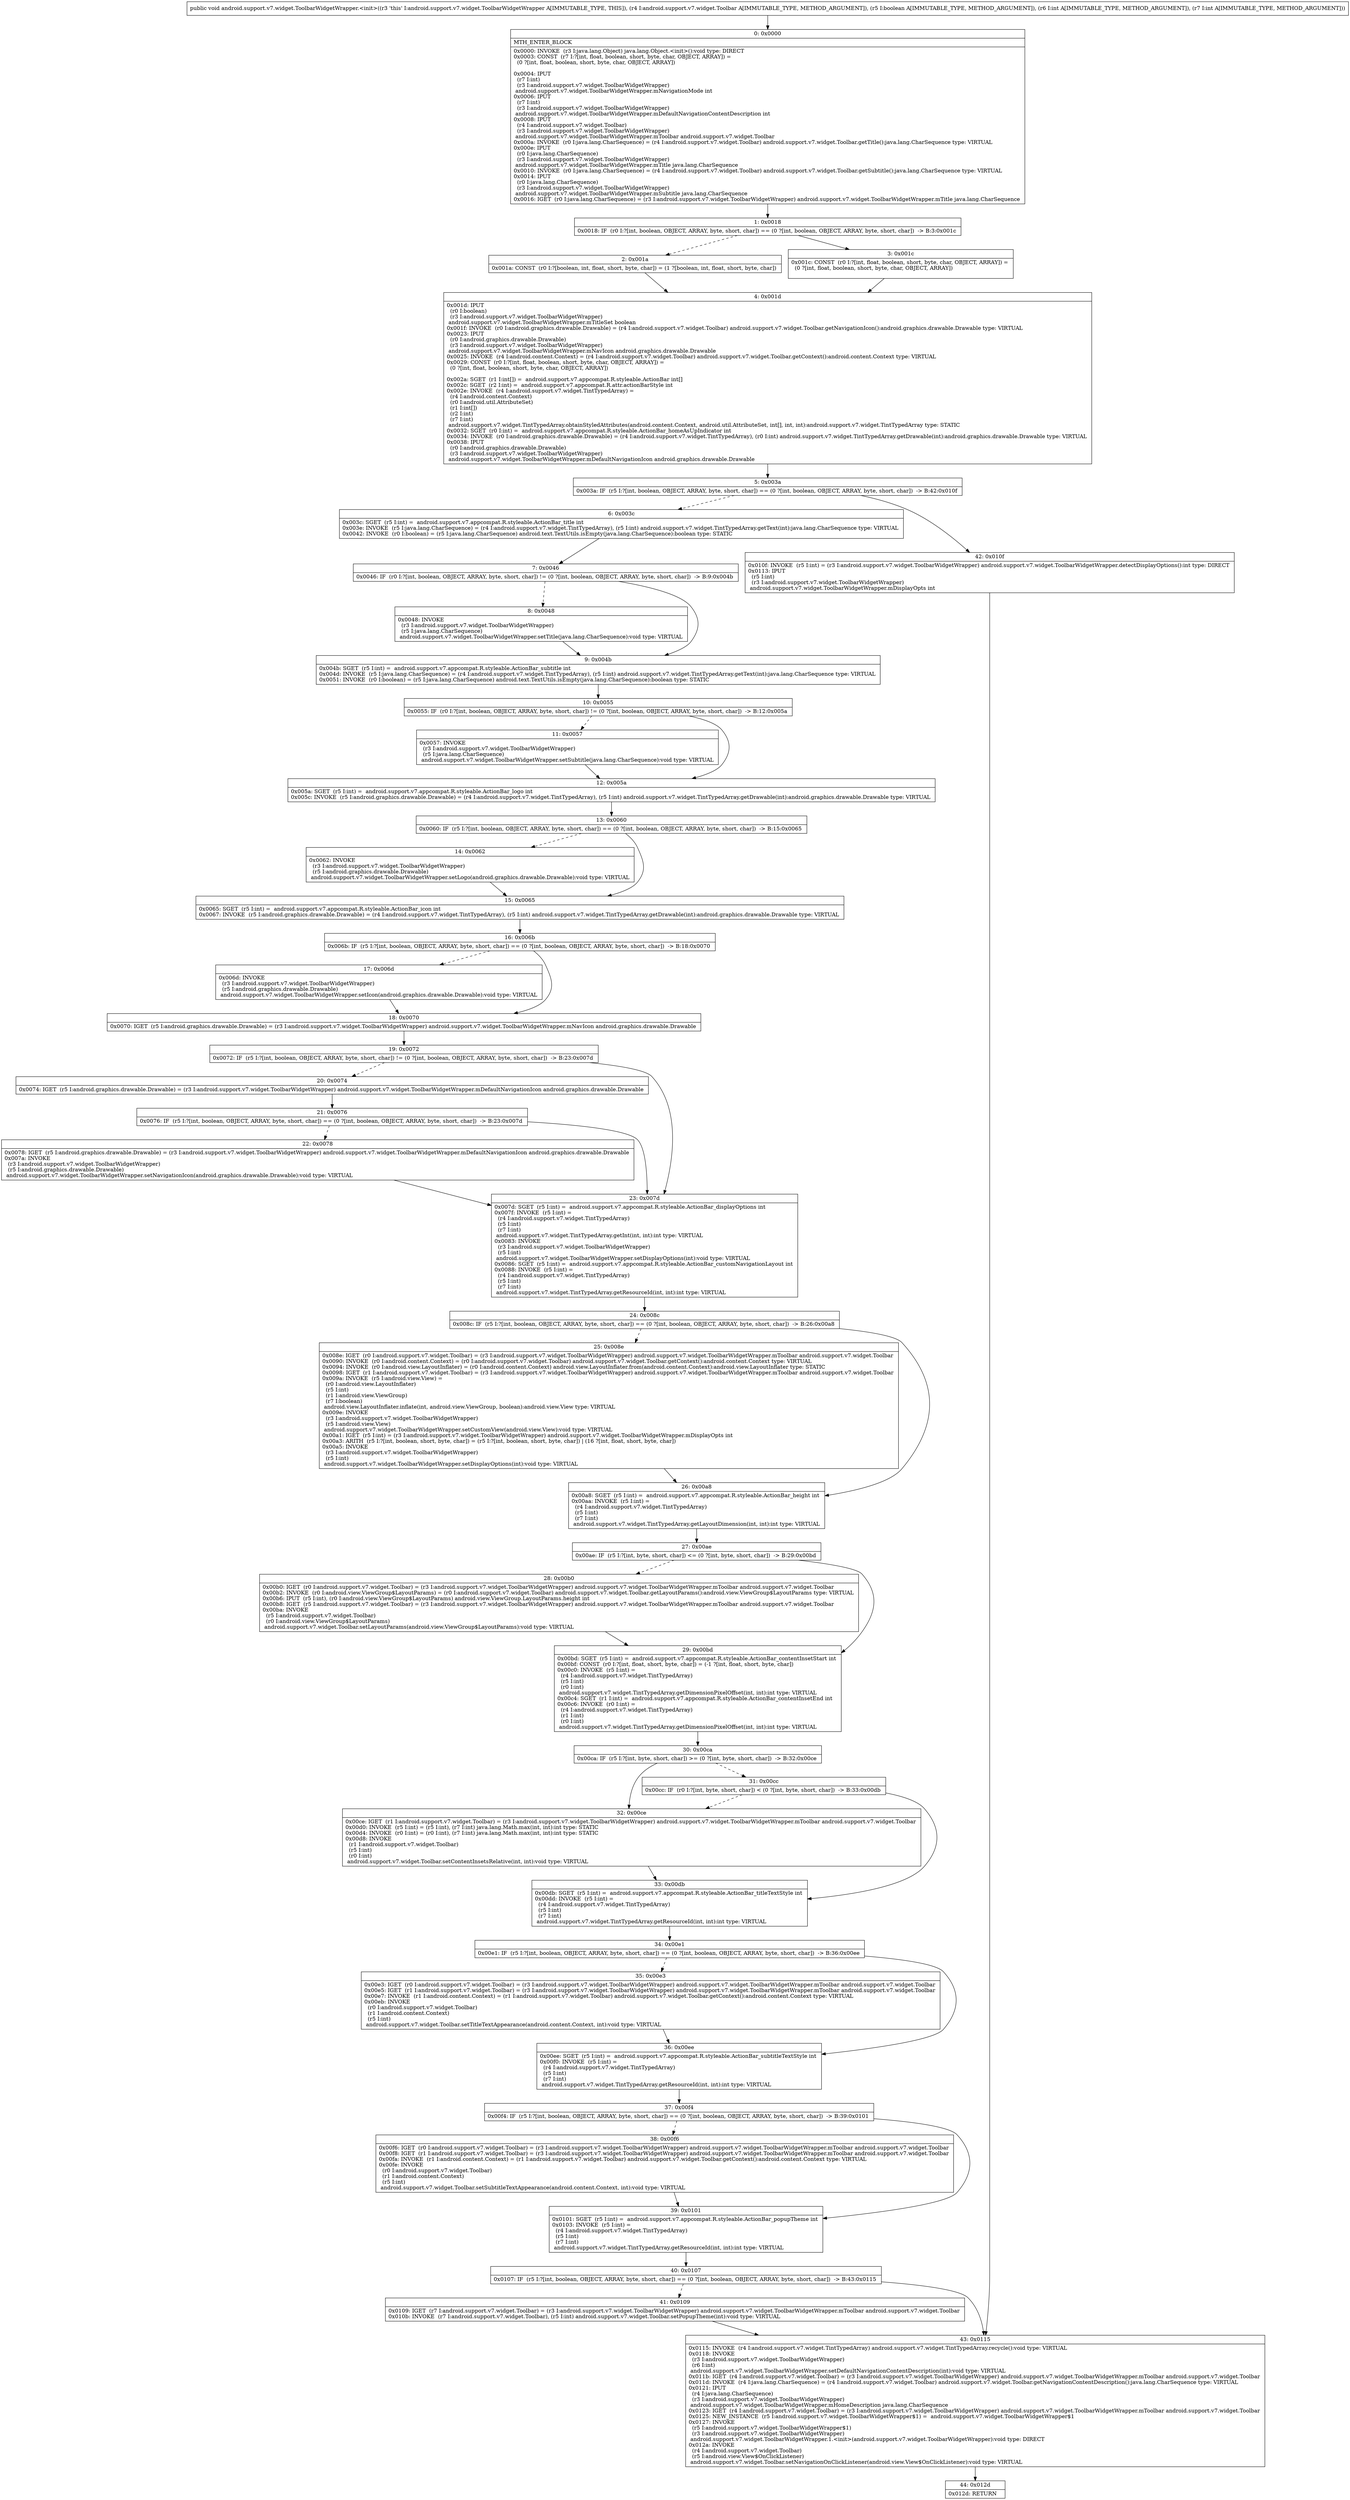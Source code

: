 digraph "CFG forandroid.support.v7.widget.ToolbarWidgetWrapper.\<init\>(Landroid\/support\/v7\/widget\/Toolbar;ZII)V" {
Node_0 [shape=record,label="{0\:\ 0x0000|MTH_ENTER_BLOCK\l|0x0000: INVOKE  (r3 I:java.lang.Object) java.lang.Object.\<init\>():void type: DIRECT \l0x0003: CONST  (r7 I:?[int, float, boolean, short, byte, char, OBJECT, ARRAY]) = \l  (0 ?[int, float, boolean, short, byte, char, OBJECT, ARRAY])\l \l0x0004: IPUT  \l  (r7 I:int)\l  (r3 I:android.support.v7.widget.ToolbarWidgetWrapper)\l android.support.v7.widget.ToolbarWidgetWrapper.mNavigationMode int \l0x0006: IPUT  \l  (r7 I:int)\l  (r3 I:android.support.v7.widget.ToolbarWidgetWrapper)\l android.support.v7.widget.ToolbarWidgetWrapper.mDefaultNavigationContentDescription int \l0x0008: IPUT  \l  (r4 I:android.support.v7.widget.Toolbar)\l  (r3 I:android.support.v7.widget.ToolbarWidgetWrapper)\l android.support.v7.widget.ToolbarWidgetWrapper.mToolbar android.support.v7.widget.Toolbar \l0x000a: INVOKE  (r0 I:java.lang.CharSequence) = (r4 I:android.support.v7.widget.Toolbar) android.support.v7.widget.Toolbar.getTitle():java.lang.CharSequence type: VIRTUAL \l0x000e: IPUT  \l  (r0 I:java.lang.CharSequence)\l  (r3 I:android.support.v7.widget.ToolbarWidgetWrapper)\l android.support.v7.widget.ToolbarWidgetWrapper.mTitle java.lang.CharSequence \l0x0010: INVOKE  (r0 I:java.lang.CharSequence) = (r4 I:android.support.v7.widget.Toolbar) android.support.v7.widget.Toolbar.getSubtitle():java.lang.CharSequence type: VIRTUAL \l0x0014: IPUT  \l  (r0 I:java.lang.CharSequence)\l  (r3 I:android.support.v7.widget.ToolbarWidgetWrapper)\l android.support.v7.widget.ToolbarWidgetWrapper.mSubtitle java.lang.CharSequence \l0x0016: IGET  (r0 I:java.lang.CharSequence) = (r3 I:android.support.v7.widget.ToolbarWidgetWrapper) android.support.v7.widget.ToolbarWidgetWrapper.mTitle java.lang.CharSequence \l}"];
Node_1 [shape=record,label="{1\:\ 0x0018|0x0018: IF  (r0 I:?[int, boolean, OBJECT, ARRAY, byte, short, char]) == (0 ?[int, boolean, OBJECT, ARRAY, byte, short, char])  \-\> B:3:0x001c \l}"];
Node_2 [shape=record,label="{2\:\ 0x001a|0x001a: CONST  (r0 I:?[boolean, int, float, short, byte, char]) = (1 ?[boolean, int, float, short, byte, char]) \l}"];
Node_3 [shape=record,label="{3\:\ 0x001c|0x001c: CONST  (r0 I:?[int, float, boolean, short, byte, char, OBJECT, ARRAY]) = \l  (0 ?[int, float, boolean, short, byte, char, OBJECT, ARRAY])\l \l}"];
Node_4 [shape=record,label="{4\:\ 0x001d|0x001d: IPUT  \l  (r0 I:boolean)\l  (r3 I:android.support.v7.widget.ToolbarWidgetWrapper)\l android.support.v7.widget.ToolbarWidgetWrapper.mTitleSet boolean \l0x001f: INVOKE  (r0 I:android.graphics.drawable.Drawable) = (r4 I:android.support.v7.widget.Toolbar) android.support.v7.widget.Toolbar.getNavigationIcon():android.graphics.drawable.Drawable type: VIRTUAL \l0x0023: IPUT  \l  (r0 I:android.graphics.drawable.Drawable)\l  (r3 I:android.support.v7.widget.ToolbarWidgetWrapper)\l android.support.v7.widget.ToolbarWidgetWrapper.mNavIcon android.graphics.drawable.Drawable \l0x0025: INVOKE  (r4 I:android.content.Context) = (r4 I:android.support.v7.widget.Toolbar) android.support.v7.widget.Toolbar.getContext():android.content.Context type: VIRTUAL \l0x0029: CONST  (r0 I:?[int, float, boolean, short, byte, char, OBJECT, ARRAY]) = \l  (0 ?[int, float, boolean, short, byte, char, OBJECT, ARRAY])\l \l0x002a: SGET  (r1 I:int[]) =  android.support.v7.appcompat.R.styleable.ActionBar int[] \l0x002c: SGET  (r2 I:int) =  android.support.v7.appcompat.R.attr.actionBarStyle int \l0x002e: INVOKE  (r4 I:android.support.v7.widget.TintTypedArray) = \l  (r4 I:android.content.Context)\l  (r0 I:android.util.AttributeSet)\l  (r1 I:int[])\l  (r2 I:int)\l  (r7 I:int)\l android.support.v7.widget.TintTypedArray.obtainStyledAttributes(android.content.Context, android.util.AttributeSet, int[], int, int):android.support.v7.widget.TintTypedArray type: STATIC \l0x0032: SGET  (r0 I:int) =  android.support.v7.appcompat.R.styleable.ActionBar_homeAsUpIndicator int \l0x0034: INVOKE  (r0 I:android.graphics.drawable.Drawable) = (r4 I:android.support.v7.widget.TintTypedArray), (r0 I:int) android.support.v7.widget.TintTypedArray.getDrawable(int):android.graphics.drawable.Drawable type: VIRTUAL \l0x0038: IPUT  \l  (r0 I:android.graphics.drawable.Drawable)\l  (r3 I:android.support.v7.widget.ToolbarWidgetWrapper)\l android.support.v7.widget.ToolbarWidgetWrapper.mDefaultNavigationIcon android.graphics.drawable.Drawable \l}"];
Node_5 [shape=record,label="{5\:\ 0x003a|0x003a: IF  (r5 I:?[int, boolean, OBJECT, ARRAY, byte, short, char]) == (0 ?[int, boolean, OBJECT, ARRAY, byte, short, char])  \-\> B:42:0x010f \l}"];
Node_6 [shape=record,label="{6\:\ 0x003c|0x003c: SGET  (r5 I:int) =  android.support.v7.appcompat.R.styleable.ActionBar_title int \l0x003e: INVOKE  (r5 I:java.lang.CharSequence) = (r4 I:android.support.v7.widget.TintTypedArray), (r5 I:int) android.support.v7.widget.TintTypedArray.getText(int):java.lang.CharSequence type: VIRTUAL \l0x0042: INVOKE  (r0 I:boolean) = (r5 I:java.lang.CharSequence) android.text.TextUtils.isEmpty(java.lang.CharSequence):boolean type: STATIC \l}"];
Node_7 [shape=record,label="{7\:\ 0x0046|0x0046: IF  (r0 I:?[int, boolean, OBJECT, ARRAY, byte, short, char]) != (0 ?[int, boolean, OBJECT, ARRAY, byte, short, char])  \-\> B:9:0x004b \l}"];
Node_8 [shape=record,label="{8\:\ 0x0048|0x0048: INVOKE  \l  (r3 I:android.support.v7.widget.ToolbarWidgetWrapper)\l  (r5 I:java.lang.CharSequence)\l android.support.v7.widget.ToolbarWidgetWrapper.setTitle(java.lang.CharSequence):void type: VIRTUAL \l}"];
Node_9 [shape=record,label="{9\:\ 0x004b|0x004b: SGET  (r5 I:int) =  android.support.v7.appcompat.R.styleable.ActionBar_subtitle int \l0x004d: INVOKE  (r5 I:java.lang.CharSequence) = (r4 I:android.support.v7.widget.TintTypedArray), (r5 I:int) android.support.v7.widget.TintTypedArray.getText(int):java.lang.CharSequence type: VIRTUAL \l0x0051: INVOKE  (r0 I:boolean) = (r5 I:java.lang.CharSequence) android.text.TextUtils.isEmpty(java.lang.CharSequence):boolean type: STATIC \l}"];
Node_10 [shape=record,label="{10\:\ 0x0055|0x0055: IF  (r0 I:?[int, boolean, OBJECT, ARRAY, byte, short, char]) != (0 ?[int, boolean, OBJECT, ARRAY, byte, short, char])  \-\> B:12:0x005a \l}"];
Node_11 [shape=record,label="{11\:\ 0x0057|0x0057: INVOKE  \l  (r3 I:android.support.v7.widget.ToolbarWidgetWrapper)\l  (r5 I:java.lang.CharSequence)\l android.support.v7.widget.ToolbarWidgetWrapper.setSubtitle(java.lang.CharSequence):void type: VIRTUAL \l}"];
Node_12 [shape=record,label="{12\:\ 0x005a|0x005a: SGET  (r5 I:int) =  android.support.v7.appcompat.R.styleable.ActionBar_logo int \l0x005c: INVOKE  (r5 I:android.graphics.drawable.Drawable) = (r4 I:android.support.v7.widget.TintTypedArray), (r5 I:int) android.support.v7.widget.TintTypedArray.getDrawable(int):android.graphics.drawable.Drawable type: VIRTUAL \l}"];
Node_13 [shape=record,label="{13\:\ 0x0060|0x0060: IF  (r5 I:?[int, boolean, OBJECT, ARRAY, byte, short, char]) == (0 ?[int, boolean, OBJECT, ARRAY, byte, short, char])  \-\> B:15:0x0065 \l}"];
Node_14 [shape=record,label="{14\:\ 0x0062|0x0062: INVOKE  \l  (r3 I:android.support.v7.widget.ToolbarWidgetWrapper)\l  (r5 I:android.graphics.drawable.Drawable)\l android.support.v7.widget.ToolbarWidgetWrapper.setLogo(android.graphics.drawable.Drawable):void type: VIRTUAL \l}"];
Node_15 [shape=record,label="{15\:\ 0x0065|0x0065: SGET  (r5 I:int) =  android.support.v7.appcompat.R.styleable.ActionBar_icon int \l0x0067: INVOKE  (r5 I:android.graphics.drawable.Drawable) = (r4 I:android.support.v7.widget.TintTypedArray), (r5 I:int) android.support.v7.widget.TintTypedArray.getDrawable(int):android.graphics.drawable.Drawable type: VIRTUAL \l}"];
Node_16 [shape=record,label="{16\:\ 0x006b|0x006b: IF  (r5 I:?[int, boolean, OBJECT, ARRAY, byte, short, char]) == (0 ?[int, boolean, OBJECT, ARRAY, byte, short, char])  \-\> B:18:0x0070 \l}"];
Node_17 [shape=record,label="{17\:\ 0x006d|0x006d: INVOKE  \l  (r3 I:android.support.v7.widget.ToolbarWidgetWrapper)\l  (r5 I:android.graphics.drawable.Drawable)\l android.support.v7.widget.ToolbarWidgetWrapper.setIcon(android.graphics.drawable.Drawable):void type: VIRTUAL \l}"];
Node_18 [shape=record,label="{18\:\ 0x0070|0x0070: IGET  (r5 I:android.graphics.drawable.Drawable) = (r3 I:android.support.v7.widget.ToolbarWidgetWrapper) android.support.v7.widget.ToolbarWidgetWrapper.mNavIcon android.graphics.drawable.Drawable \l}"];
Node_19 [shape=record,label="{19\:\ 0x0072|0x0072: IF  (r5 I:?[int, boolean, OBJECT, ARRAY, byte, short, char]) != (0 ?[int, boolean, OBJECT, ARRAY, byte, short, char])  \-\> B:23:0x007d \l}"];
Node_20 [shape=record,label="{20\:\ 0x0074|0x0074: IGET  (r5 I:android.graphics.drawable.Drawable) = (r3 I:android.support.v7.widget.ToolbarWidgetWrapper) android.support.v7.widget.ToolbarWidgetWrapper.mDefaultNavigationIcon android.graphics.drawable.Drawable \l}"];
Node_21 [shape=record,label="{21\:\ 0x0076|0x0076: IF  (r5 I:?[int, boolean, OBJECT, ARRAY, byte, short, char]) == (0 ?[int, boolean, OBJECT, ARRAY, byte, short, char])  \-\> B:23:0x007d \l}"];
Node_22 [shape=record,label="{22\:\ 0x0078|0x0078: IGET  (r5 I:android.graphics.drawable.Drawable) = (r3 I:android.support.v7.widget.ToolbarWidgetWrapper) android.support.v7.widget.ToolbarWidgetWrapper.mDefaultNavigationIcon android.graphics.drawable.Drawable \l0x007a: INVOKE  \l  (r3 I:android.support.v7.widget.ToolbarWidgetWrapper)\l  (r5 I:android.graphics.drawable.Drawable)\l android.support.v7.widget.ToolbarWidgetWrapper.setNavigationIcon(android.graphics.drawable.Drawable):void type: VIRTUAL \l}"];
Node_23 [shape=record,label="{23\:\ 0x007d|0x007d: SGET  (r5 I:int) =  android.support.v7.appcompat.R.styleable.ActionBar_displayOptions int \l0x007f: INVOKE  (r5 I:int) = \l  (r4 I:android.support.v7.widget.TintTypedArray)\l  (r5 I:int)\l  (r7 I:int)\l android.support.v7.widget.TintTypedArray.getInt(int, int):int type: VIRTUAL \l0x0083: INVOKE  \l  (r3 I:android.support.v7.widget.ToolbarWidgetWrapper)\l  (r5 I:int)\l android.support.v7.widget.ToolbarWidgetWrapper.setDisplayOptions(int):void type: VIRTUAL \l0x0086: SGET  (r5 I:int) =  android.support.v7.appcompat.R.styleable.ActionBar_customNavigationLayout int \l0x0088: INVOKE  (r5 I:int) = \l  (r4 I:android.support.v7.widget.TintTypedArray)\l  (r5 I:int)\l  (r7 I:int)\l android.support.v7.widget.TintTypedArray.getResourceId(int, int):int type: VIRTUAL \l}"];
Node_24 [shape=record,label="{24\:\ 0x008c|0x008c: IF  (r5 I:?[int, boolean, OBJECT, ARRAY, byte, short, char]) == (0 ?[int, boolean, OBJECT, ARRAY, byte, short, char])  \-\> B:26:0x00a8 \l}"];
Node_25 [shape=record,label="{25\:\ 0x008e|0x008e: IGET  (r0 I:android.support.v7.widget.Toolbar) = (r3 I:android.support.v7.widget.ToolbarWidgetWrapper) android.support.v7.widget.ToolbarWidgetWrapper.mToolbar android.support.v7.widget.Toolbar \l0x0090: INVOKE  (r0 I:android.content.Context) = (r0 I:android.support.v7.widget.Toolbar) android.support.v7.widget.Toolbar.getContext():android.content.Context type: VIRTUAL \l0x0094: INVOKE  (r0 I:android.view.LayoutInflater) = (r0 I:android.content.Context) android.view.LayoutInflater.from(android.content.Context):android.view.LayoutInflater type: STATIC \l0x0098: IGET  (r1 I:android.support.v7.widget.Toolbar) = (r3 I:android.support.v7.widget.ToolbarWidgetWrapper) android.support.v7.widget.ToolbarWidgetWrapper.mToolbar android.support.v7.widget.Toolbar \l0x009a: INVOKE  (r5 I:android.view.View) = \l  (r0 I:android.view.LayoutInflater)\l  (r5 I:int)\l  (r1 I:android.view.ViewGroup)\l  (r7 I:boolean)\l android.view.LayoutInflater.inflate(int, android.view.ViewGroup, boolean):android.view.View type: VIRTUAL \l0x009e: INVOKE  \l  (r3 I:android.support.v7.widget.ToolbarWidgetWrapper)\l  (r5 I:android.view.View)\l android.support.v7.widget.ToolbarWidgetWrapper.setCustomView(android.view.View):void type: VIRTUAL \l0x00a1: IGET  (r5 I:int) = (r3 I:android.support.v7.widget.ToolbarWidgetWrapper) android.support.v7.widget.ToolbarWidgetWrapper.mDisplayOpts int \l0x00a3: ARITH  (r5 I:?[int, boolean, short, byte, char]) = (r5 I:?[int, boolean, short, byte, char]) \| (16 ?[int, float, short, byte, char]) \l0x00a5: INVOKE  \l  (r3 I:android.support.v7.widget.ToolbarWidgetWrapper)\l  (r5 I:int)\l android.support.v7.widget.ToolbarWidgetWrapper.setDisplayOptions(int):void type: VIRTUAL \l}"];
Node_26 [shape=record,label="{26\:\ 0x00a8|0x00a8: SGET  (r5 I:int) =  android.support.v7.appcompat.R.styleable.ActionBar_height int \l0x00aa: INVOKE  (r5 I:int) = \l  (r4 I:android.support.v7.widget.TintTypedArray)\l  (r5 I:int)\l  (r7 I:int)\l android.support.v7.widget.TintTypedArray.getLayoutDimension(int, int):int type: VIRTUAL \l}"];
Node_27 [shape=record,label="{27\:\ 0x00ae|0x00ae: IF  (r5 I:?[int, byte, short, char]) \<= (0 ?[int, byte, short, char])  \-\> B:29:0x00bd \l}"];
Node_28 [shape=record,label="{28\:\ 0x00b0|0x00b0: IGET  (r0 I:android.support.v7.widget.Toolbar) = (r3 I:android.support.v7.widget.ToolbarWidgetWrapper) android.support.v7.widget.ToolbarWidgetWrapper.mToolbar android.support.v7.widget.Toolbar \l0x00b2: INVOKE  (r0 I:android.view.ViewGroup$LayoutParams) = (r0 I:android.support.v7.widget.Toolbar) android.support.v7.widget.Toolbar.getLayoutParams():android.view.ViewGroup$LayoutParams type: VIRTUAL \l0x00b6: IPUT  (r5 I:int), (r0 I:android.view.ViewGroup$LayoutParams) android.view.ViewGroup.LayoutParams.height int \l0x00b8: IGET  (r5 I:android.support.v7.widget.Toolbar) = (r3 I:android.support.v7.widget.ToolbarWidgetWrapper) android.support.v7.widget.ToolbarWidgetWrapper.mToolbar android.support.v7.widget.Toolbar \l0x00ba: INVOKE  \l  (r5 I:android.support.v7.widget.Toolbar)\l  (r0 I:android.view.ViewGroup$LayoutParams)\l android.support.v7.widget.Toolbar.setLayoutParams(android.view.ViewGroup$LayoutParams):void type: VIRTUAL \l}"];
Node_29 [shape=record,label="{29\:\ 0x00bd|0x00bd: SGET  (r5 I:int) =  android.support.v7.appcompat.R.styleable.ActionBar_contentInsetStart int \l0x00bf: CONST  (r0 I:?[int, float, short, byte, char]) = (\-1 ?[int, float, short, byte, char]) \l0x00c0: INVOKE  (r5 I:int) = \l  (r4 I:android.support.v7.widget.TintTypedArray)\l  (r5 I:int)\l  (r0 I:int)\l android.support.v7.widget.TintTypedArray.getDimensionPixelOffset(int, int):int type: VIRTUAL \l0x00c4: SGET  (r1 I:int) =  android.support.v7.appcompat.R.styleable.ActionBar_contentInsetEnd int \l0x00c6: INVOKE  (r0 I:int) = \l  (r4 I:android.support.v7.widget.TintTypedArray)\l  (r1 I:int)\l  (r0 I:int)\l android.support.v7.widget.TintTypedArray.getDimensionPixelOffset(int, int):int type: VIRTUAL \l}"];
Node_30 [shape=record,label="{30\:\ 0x00ca|0x00ca: IF  (r5 I:?[int, byte, short, char]) \>= (0 ?[int, byte, short, char])  \-\> B:32:0x00ce \l}"];
Node_31 [shape=record,label="{31\:\ 0x00cc|0x00cc: IF  (r0 I:?[int, byte, short, char]) \< (0 ?[int, byte, short, char])  \-\> B:33:0x00db \l}"];
Node_32 [shape=record,label="{32\:\ 0x00ce|0x00ce: IGET  (r1 I:android.support.v7.widget.Toolbar) = (r3 I:android.support.v7.widget.ToolbarWidgetWrapper) android.support.v7.widget.ToolbarWidgetWrapper.mToolbar android.support.v7.widget.Toolbar \l0x00d0: INVOKE  (r5 I:int) = (r5 I:int), (r7 I:int) java.lang.Math.max(int, int):int type: STATIC \l0x00d4: INVOKE  (r0 I:int) = (r0 I:int), (r7 I:int) java.lang.Math.max(int, int):int type: STATIC \l0x00d8: INVOKE  \l  (r1 I:android.support.v7.widget.Toolbar)\l  (r5 I:int)\l  (r0 I:int)\l android.support.v7.widget.Toolbar.setContentInsetsRelative(int, int):void type: VIRTUAL \l}"];
Node_33 [shape=record,label="{33\:\ 0x00db|0x00db: SGET  (r5 I:int) =  android.support.v7.appcompat.R.styleable.ActionBar_titleTextStyle int \l0x00dd: INVOKE  (r5 I:int) = \l  (r4 I:android.support.v7.widget.TintTypedArray)\l  (r5 I:int)\l  (r7 I:int)\l android.support.v7.widget.TintTypedArray.getResourceId(int, int):int type: VIRTUAL \l}"];
Node_34 [shape=record,label="{34\:\ 0x00e1|0x00e1: IF  (r5 I:?[int, boolean, OBJECT, ARRAY, byte, short, char]) == (0 ?[int, boolean, OBJECT, ARRAY, byte, short, char])  \-\> B:36:0x00ee \l}"];
Node_35 [shape=record,label="{35\:\ 0x00e3|0x00e3: IGET  (r0 I:android.support.v7.widget.Toolbar) = (r3 I:android.support.v7.widget.ToolbarWidgetWrapper) android.support.v7.widget.ToolbarWidgetWrapper.mToolbar android.support.v7.widget.Toolbar \l0x00e5: IGET  (r1 I:android.support.v7.widget.Toolbar) = (r3 I:android.support.v7.widget.ToolbarWidgetWrapper) android.support.v7.widget.ToolbarWidgetWrapper.mToolbar android.support.v7.widget.Toolbar \l0x00e7: INVOKE  (r1 I:android.content.Context) = (r1 I:android.support.v7.widget.Toolbar) android.support.v7.widget.Toolbar.getContext():android.content.Context type: VIRTUAL \l0x00eb: INVOKE  \l  (r0 I:android.support.v7.widget.Toolbar)\l  (r1 I:android.content.Context)\l  (r5 I:int)\l android.support.v7.widget.Toolbar.setTitleTextAppearance(android.content.Context, int):void type: VIRTUAL \l}"];
Node_36 [shape=record,label="{36\:\ 0x00ee|0x00ee: SGET  (r5 I:int) =  android.support.v7.appcompat.R.styleable.ActionBar_subtitleTextStyle int \l0x00f0: INVOKE  (r5 I:int) = \l  (r4 I:android.support.v7.widget.TintTypedArray)\l  (r5 I:int)\l  (r7 I:int)\l android.support.v7.widget.TintTypedArray.getResourceId(int, int):int type: VIRTUAL \l}"];
Node_37 [shape=record,label="{37\:\ 0x00f4|0x00f4: IF  (r5 I:?[int, boolean, OBJECT, ARRAY, byte, short, char]) == (0 ?[int, boolean, OBJECT, ARRAY, byte, short, char])  \-\> B:39:0x0101 \l}"];
Node_38 [shape=record,label="{38\:\ 0x00f6|0x00f6: IGET  (r0 I:android.support.v7.widget.Toolbar) = (r3 I:android.support.v7.widget.ToolbarWidgetWrapper) android.support.v7.widget.ToolbarWidgetWrapper.mToolbar android.support.v7.widget.Toolbar \l0x00f8: IGET  (r1 I:android.support.v7.widget.Toolbar) = (r3 I:android.support.v7.widget.ToolbarWidgetWrapper) android.support.v7.widget.ToolbarWidgetWrapper.mToolbar android.support.v7.widget.Toolbar \l0x00fa: INVOKE  (r1 I:android.content.Context) = (r1 I:android.support.v7.widget.Toolbar) android.support.v7.widget.Toolbar.getContext():android.content.Context type: VIRTUAL \l0x00fe: INVOKE  \l  (r0 I:android.support.v7.widget.Toolbar)\l  (r1 I:android.content.Context)\l  (r5 I:int)\l android.support.v7.widget.Toolbar.setSubtitleTextAppearance(android.content.Context, int):void type: VIRTUAL \l}"];
Node_39 [shape=record,label="{39\:\ 0x0101|0x0101: SGET  (r5 I:int) =  android.support.v7.appcompat.R.styleable.ActionBar_popupTheme int \l0x0103: INVOKE  (r5 I:int) = \l  (r4 I:android.support.v7.widget.TintTypedArray)\l  (r5 I:int)\l  (r7 I:int)\l android.support.v7.widget.TintTypedArray.getResourceId(int, int):int type: VIRTUAL \l}"];
Node_40 [shape=record,label="{40\:\ 0x0107|0x0107: IF  (r5 I:?[int, boolean, OBJECT, ARRAY, byte, short, char]) == (0 ?[int, boolean, OBJECT, ARRAY, byte, short, char])  \-\> B:43:0x0115 \l}"];
Node_41 [shape=record,label="{41\:\ 0x0109|0x0109: IGET  (r7 I:android.support.v7.widget.Toolbar) = (r3 I:android.support.v7.widget.ToolbarWidgetWrapper) android.support.v7.widget.ToolbarWidgetWrapper.mToolbar android.support.v7.widget.Toolbar \l0x010b: INVOKE  (r7 I:android.support.v7.widget.Toolbar), (r5 I:int) android.support.v7.widget.Toolbar.setPopupTheme(int):void type: VIRTUAL \l}"];
Node_42 [shape=record,label="{42\:\ 0x010f|0x010f: INVOKE  (r5 I:int) = (r3 I:android.support.v7.widget.ToolbarWidgetWrapper) android.support.v7.widget.ToolbarWidgetWrapper.detectDisplayOptions():int type: DIRECT \l0x0113: IPUT  \l  (r5 I:int)\l  (r3 I:android.support.v7.widget.ToolbarWidgetWrapper)\l android.support.v7.widget.ToolbarWidgetWrapper.mDisplayOpts int \l}"];
Node_43 [shape=record,label="{43\:\ 0x0115|0x0115: INVOKE  (r4 I:android.support.v7.widget.TintTypedArray) android.support.v7.widget.TintTypedArray.recycle():void type: VIRTUAL \l0x0118: INVOKE  \l  (r3 I:android.support.v7.widget.ToolbarWidgetWrapper)\l  (r6 I:int)\l android.support.v7.widget.ToolbarWidgetWrapper.setDefaultNavigationContentDescription(int):void type: VIRTUAL \l0x011b: IGET  (r4 I:android.support.v7.widget.Toolbar) = (r3 I:android.support.v7.widget.ToolbarWidgetWrapper) android.support.v7.widget.ToolbarWidgetWrapper.mToolbar android.support.v7.widget.Toolbar \l0x011d: INVOKE  (r4 I:java.lang.CharSequence) = (r4 I:android.support.v7.widget.Toolbar) android.support.v7.widget.Toolbar.getNavigationContentDescription():java.lang.CharSequence type: VIRTUAL \l0x0121: IPUT  \l  (r4 I:java.lang.CharSequence)\l  (r3 I:android.support.v7.widget.ToolbarWidgetWrapper)\l android.support.v7.widget.ToolbarWidgetWrapper.mHomeDescription java.lang.CharSequence \l0x0123: IGET  (r4 I:android.support.v7.widget.Toolbar) = (r3 I:android.support.v7.widget.ToolbarWidgetWrapper) android.support.v7.widget.ToolbarWidgetWrapper.mToolbar android.support.v7.widget.Toolbar \l0x0125: NEW_INSTANCE  (r5 I:android.support.v7.widget.ToolbarWidgetWrapper$1) =  android.support.v7.widget.ToolbarWidgetWrapper$1 \l0x0127: INVOKE  \l  (r5 I:android.support.v7.widget.ToolbarWidgetWrapper$1)\l  (r3 I:android.support.v7.widget.ToolbarWidgetWrapper)\l android.support.v7.widget.ToolbarWidgetWrapper.1.\<init\>(android.support.v7.widget.ToolbarWidgetWrapper):void type: DIRECT \l0x012a: INVOKE  \l  (r4 I:android.support.v7.widget.Toolbar)\l  (r5 I:android.view.View$OnClickListener)\l android.support.v7.widget.Toolbar.setNavigationOnClickListener(android.view.View$OnClickListener):void type: VIRTUAL \l}"];
Node_44 [shape=record,label="{44\:\ 0x012d|0x012d: RETURN   \l}"];
MethodNode[shape=record,label="{public void android.support.v7.widget.ToolbarWidgetWrapper.\<init\>((r3 'this' I:android.support.v7.widget.ToolbarWidgetWrapper A[IMMUTABLE_TYPE, THIS]), (r4 I:android.support.v7.widget.Toolbar A[IMMUTABLE_TYPE, METHOD_ARGUMENT]), (r5 I:boolean A[IMMUTABLE_TYPE, METHOD_ARGUMENT]), (r6 I:int A[IMMUTABLE_TYPE, METHOD_ARGUMENT]), (r7 I:int A[IMMUTABLE_TYPE, METHOD_ARGUMENT])) }"];
MethodNode -> Node_0;
Node_0 -> Node_1;
Node_1 -> Node_2[style=dashed];
Node_1 -> Node_3;
Node_2 -> Node_4;
Node_3 -> Node_4;
Node_4 -> Node_5;
Node_5 -> Node_6[style=dashed];
Node_5 -> Node_42;
Node_6 -> Node_7;
Node_7 -> Node_8[style=dashed];
Node_7 -> Node_9;
Node_8 -> Node_9;
Node_9 -> Node_10;
Node_10 -> Node_11[style=dashed];
Node_10 -> Node_12;
Node_11 -> Node_12;
Node_12 -> Node_13;
Node_13 -> Node_14[style=dashed];
Node_13 -> Node_15;
Node_14 -> Node_15;
Node_15 -> Node_16;
Node_16 -> Node_17[style=dashed];
Node_16 -> Node_18;
Node_17 -> Node_18;
Node_18 -> Node_19;
Node_19 -> Node_20[style=dashed];
Node_19 -> Node_23;
Node_20 -> Node_21;
Node_21 -> Node_22[style=dashed];
Node_21 -> Node_23;
Node_22 -> Node_23;
Node_23 -> Node_24;
Node_24 -> Node_25[style=dashed];
Node_24 -> Node_26;
Node_25 -> Node_26;
Node_26 -> Node_27;
Node_27 -> Node_28[style=dashed];
Node_27 -> Node_29;
Node_28 -> Node_29;
Node_29 -> Node_30;
Node_30 -> Node_31[style=dashed];
Node_30 -> Node_32;
Node_31 -> Node_32[style=dashed];
Node_31 -> Node_33;
Node_32 -> Node_33;
Node_33 -> Node_34;
Node_34 -> Node_35[style=dashed];
Node_34 -> Node_36;
Node_35 -> Node_36;
Node_36 -> Node_37;
Node_37 -> Node_38[style=dashed];
Node_37 -> Node_39;
Node_38 -> Node_39;
Node_39 -> Node_40;
Node_40 -> Node_41[style=dashed];
Node_40 -> Node_43;
Node_41 -> Node_43;
Node_42 -> Node_43;
Node_43 -> Node_44;
}

